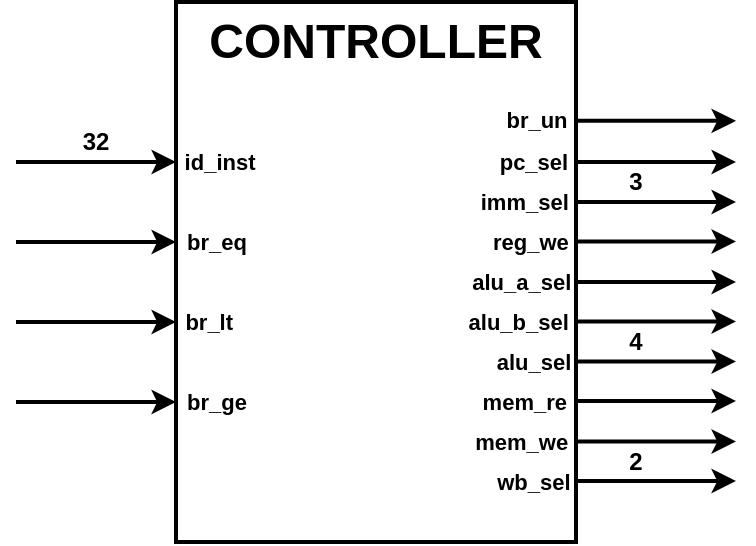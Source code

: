 <mxfile version="24.7.5">
  <diagram name="Page-1" id="6YbmCUTzdnSnxJpTJLAw">
    <mxGraphModel dx="500" dy="296" grid="1" gridSize="10" guides="1" tooltips="1" connect="1" arrows="1" fold="1" page="1" pageScale="1" pageWidth="1169" pageHeight="827" math="0" shadow="0">
      <root>
        <mxCell id="0" />
        <mxCell id="1" parent="0" />
        <mxCell id="gnEy7DvBzmH7IX1kmPYi-1" value="" style="rounded=0;whiteSpace=wrap;html=1;fontStyle=1;strokeWidth=2;" parent="1" vertex="1">
          <mxGeometry x="320" y="180" width="200" height="270" as="geometry" />
        </mxCell>
        <mxCell id="gnEy7DvBzmH7IX1kmPYi-2" value="&amp;nbsp;id_inst" style="endArrow=classic;html=1;rounded=0;labelBackgroundColor=none;fontStyle=1;strokeWidth=2;" parent="1" edge="1">
          <mxGeometry x="1" y="20" width="50" height="50" relative="1" as="geometry">
            <mxPoint x="240" y="260" as="sourcePoint" />
            <mxPoint x="320" y="260" as="targetPoint" />
            <mxPoint x="20" y="20" as="offset" />
          </mxGeometry>
        </mxCell>
        <mxCell id="gnEy7DvBzmH7IX1kmPYi-3" value="br_eq" style="endArrow=classic;html=1;rounded=0;labelBackgroundColor=none;fontStyle=1;strokeWidth=2;" parent="1" edge="1">
          <mxGeometry x="1" y="20" width="50" height="50" relative="1" as="geometry">
            <mxPoint x="240" y="300" as="sourcePoint" />
            <mxPoint x="320" y="300" as="targetPoint" />
            <mxPoint x="20" y="20" as="offset" />
          </mxGeometry>
        </mxCell>
        <mxCell id="gnEy7DvBzmH7IX1kmPYi-4" value="&lt;span style=&quot;&quot;&gt;&lt;font style=&quot;font-size: 24px;&quot;&gt;CONTROLLER&lt;/font&gt;&lt;/span&gt;" style="text;html=1;align=center;verticalAlign=middle;whiteSpace=wrap;rounded=0;fontStyle=1;strokeWidth=2;" parent="1" vertex="1">
          <mxGeometry x="320" y="180" width="200" height="40" as="geometry" />
        </mxCell>
        <mxCell id="gnEy7DvBzmH7IX1kmPYi-5" value="br_un" style="endArrow=classic;html=1;rounded=0;fontStyle=1;strokeWidth=2;" parent="1" edge="1">
          <mxGeometry x="-1" y="-20" width="50" height="50" relative="1" as="geometry">
            <mxPoint x="520" y="239.43" as="sourcePoint" />
            <mxPoint x="600" y="239.43" as="targetPoint" />
            <mxPoint x="-20" y="-20" as="offset" />
          </mxGeometry>
        </mxCell>
        <mxCell id="gnEy7DvBzmH7IX1kmPYi-6" value="&amp;nbsp; &amp;nbsp; br_lt" style="endArrow=classic;html=1;rounded=0;labelBackgroundColor=none;fontStyle=1;strokeWidth=2;" parent="1" edge="1">
          <mxGeometry x="1" y="10" width="50" height="50" relative="1" as="geometry">
            <mxPoint x="240" y="340" as="sourcePoint" />
            <mxPoint x="320" y="340" as="targetPoint" />
            <mxPoint x="10" y="10" as="offset" />
          </mxGeometry>
        </mxCell>
        <mxCell id="gnEy7DvBzmH7IX1kmPYi-7" value="br_ge" style="endArrow=classic;html=1;rounded=0;labelBackgroundColor=none;fontStyle=1;strokeWidth=2;" parent="1" edge="1">
          <mxGeometry x="1" y="20" width="50" height="50" relative="1" as="geometry">
            <mxPoint x="240" y="380" as="sourcePoint" />
            <mxPoint x="320" y="380" as="targetPoint" />
            <mxPoint x="20" y="20" as="offset" />
          </mxGeometry>
        </mxCell>
        <mxCell id="gnEy7DvBzmH7IX1kmPYi-8" value="3" style="text;html=1;align=center;verticalAlign=middle;whiteSpace=wrap;rounded=0;fontStyle=1;strokeWidth=2;" parent="1" vertex="1">
          <mxGeometry x="530" y="260" width="40" height="20" as="geometry" />
        </mxCell>
        <mxCell id="gnEy7DvBzmH7IX1kmPYi-9" value="32" style="text;html=1;align=center;verticalAlign=middle;whiteSpace=wrap;rounded=0;fontStyle=1;strokeWidth=2;" parent="1" vertex="1">
          <mxGeometry x="260" y="240" width="40" height="20" as="geometry" />
        </mxCell>
        <mxCell id="gnEy7DvBzmH7IX1kmPYi-13" value="pc_sel&amp;nbsp;" style="endArrow=classic;html=1;rounded=0;fontStyle=1;strokeWidth=2;labelBackgroundColor=none;" parent="1" edge="1">
          <mxGeometry x="-1" y="-20" width="50" height="50" relative="1" as="geometry">
            <mxPoint x="520" y="260" as="sourcePoint" />
            <mxPoint x="600" y="260" as="targetPoint" />
            <mxPoint x="-20" y="-20" as="offset" />
          </mxGeometry>
        </mxCell>
        <mxCell id="gnEy7DvBzmH7IX1kmPYi-14" value="imm_sel&amp;nbsp; &amp;nbsp;&amp;nbsp;" style="endArrow=classic;html=1;rounded=0;fontStyle=1;strokeWidth=2;labelBackgroundColor=none;" parent="1" edge="1">
          <mxGeometry x="-1" y="-20" width="50" height="50" relative="1" as="geometry">
            <mxPoint x="520" y="280" as="sourcePoint" />
            <mxPoint x="600" y="280" as="targetPoint" />
            <mxPoint x="-20" y="-20" as="offset" />
          </mxGeometry>
        </mxCell>
        <mxCell id="gnEy7DvBzmH7IX1kmPYi-15" value="reg_we&amp;nbsp;&amp;nbsp;" style="endArrow=classic;html=1;rounded=0;fontStyle=1;strokeWidth=2;labelBackgroundColor=none;" parent="1" edge="1">
          <mxGeometry x="-1" y="-20" width="50" height="50" relative="1" as="geometry">
            <mxPoint x="520" y="299.76" as="sourcePoint" />
            <mxPoint x="600" y="299.76" as="targetPoint" />
            <mxPoint x="-20" y="-20" as="offset" />
          </mxGeometry>
        </mxCell>
        <mxCell id="gnEy7DvBzmH7IX1kmPYi-16" value="alu_b_sel&amp;nbsp; &amp;nbsp; &amp;nbsp;&amp;nbsp;" style="endArrow=classic;html=1;rounded=0;fontStyle=1;strokeWidth=2;labelBackgroundColor=none;" parent="1" edge="1">
          <mxGeometry x="-1" y="-20" width="50" height="50" relative="1" as="geometry">
            <mxPoint x="520" y="339.76" as="sourcePoint" />
            <mxPoint x="600" y="339.76" as="targetPoint" />
            <mxPoint x="-20" y="-20" as="offset" />
          </mxGeometry>
        </mxCell>
        <mxCell id="gnEy7DvBzmH7IX1kmPYi-17" value="alu_a_sel&amp;nbsp; &amp;nbsp; &amp;nbsp;" style="endArrow=classic;html=1;rounded=0;fontStyle=1;strokeWidth=2;labelBackgroundColor=none;" parent="1" edge="1">
          <mxGeometry x="-1" y="-20" width="50" height="50" relative="1" as="geometry">
            <mxPoint x="520" y="320" as="sourcePoint" />
            <mxPoint x="600" y="320" as="targetPoint" />
            <mxPoint x="-20" y="-20" as="offset" />
          </mxGeometry>
        </mxCell>
        <mxCell id="gnEy7DvBzmH7IX1kmPYi-18" value="mem_re&amp;nbsp; &amp;nbsp;&amp;nbsp;" style="endArrow=classic;html=1;rounded=0;fontStyle=1;strokeWidth=2;labelBackgroundColor=none;" parent="1" edge="1">
          <mxGeometry x="-1" y="-20" width="50" height="50" relative="1" as="geometry">
            <mxPoint x="520" y="379.52" as="sourcePoint" />
            <mxPoint x="600" y="379.52" as="targetPoint" />
            <mxPoint x="-20" y="-20" as="offset" />
          </mxGeometry>
        </mxCell>
        <mxCell id="gnEy7DvBzmH7IX1kmPYi-19" value="alu_sel&amp;nbsp;" style="endArrow=classic;html=1;rounded=0;fontStyle=1;strokeWidth=2;labelBackgroundColor=none;" parent="1" edge="1">
          <mxGeometry x="-1" y="-20" width="50" height="50" relative="1" as="geometry">
            <mxPoint x="520" y="359.76" as="sourcePoint" />
            <mxPoint x="600" y="359.76" as="targetPoint" />
            <mxPoint x="-20" y="-20" as="offset" />
          </mxGeometry>
        </mxCell>
        <mxCell id="gnEy7DvBzmH7IX1kmPYi-20" value="wb_sel&amp;nbsp;" style="endArrow=classic;html=1;rounded=0;fontStyle=1;strokeWidth=2;labelBackgroundColor=none;" parent="1" edge="1">
          <mxGeometry x="-1" y="-20" width="50" height="50" relative="1" as="geometry">
            <mxPoint x="520" y="419.52" as="sourcePoint" />
            <mxPoint x="600" y="419.52" as="targetPoint" />
            <mxPoint x="-20" y="-20" as="offset" />
          </mxGeometry>
        </mxCell>
        <mxCell id="gnEy7DvBzmH7IX1kmPYi-21" value="mem_we&amp;nbsp; &amp;nbsp; &amp;nbsp;" style="endArrow=classic;html=1;rounded=0;fontStyle=1;strokeWidth=2;labelBackgroundColor=none;" parent="1" edge="1">
          <mxGeometry x="-1" y="-20" width="50" height="50" relative="1" as="geometry">
            <mxPoint x="520" y="399.76" as="sourcePoint" />
            <mxPoint x="600" y="399.76" as="targetPoint" />
            <mxPoint x="-20" y="-20" as="offset" />
          </mxGeometry>
        </mxCell>
        <mxCell id="gnEy7DvBzmH7IX1kmPYi-22" value="4" style="text;html=1;align=center;verticalAlign=middle;whiteSpace=wrap;rounded=0;fontStyle=1;strokeWidth=2;" parent="1" vertex="1">
          <mxGeometry x="530" y="340" width="40" height="20" as="geometry" />
        </mxCell>
        <mxCell id="gnEy7DvBzmH7IX1kmPYi-23" value="2" style="text;html=1;align=center;verticalAlign=middle;whiteSpace=wrap;rounded=0;fontStyle=1;strokeWidth=2;" parent="1" vertex="1">
          <mxGeometry x="530" y="400" width="40" height="20" as="geometry" />
        </mxCell>
      </root>
    </mxGraphModel>
  </diagram>
</mxfile>
